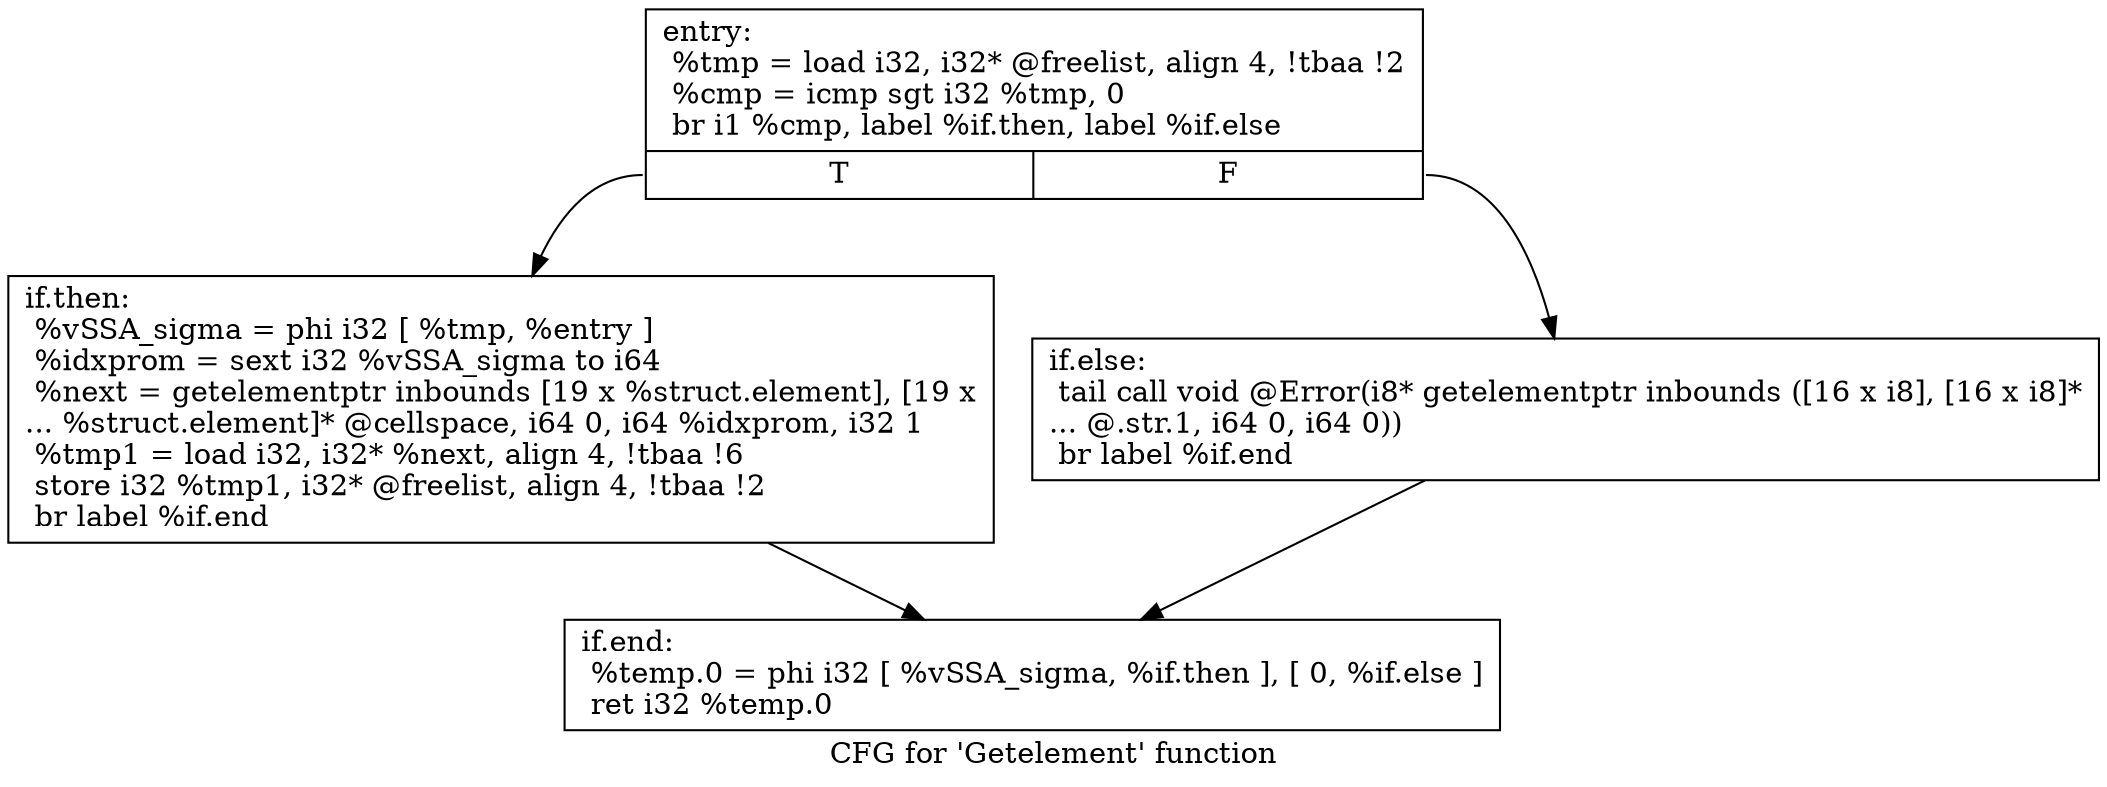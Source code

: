 digraph "CFG for 'Getelement' function" {
	label="CFG for 'Getelement' function";

	Node0x9619da0 [shape=record,label="{entry:\l  %tmp = load i32, i32* @freelist, align 4, !tbaa !2\l  %cmp = icmp sgt i32 %tmp, 0\l  br i1 %cmp, label %if.then, label %if.else\l|{<s0>T|<s1>F}}"];
	Node0x9619da0:s0 -> Node0x9619f90;
	Node0x9619da0:s1 -> Node0x9619fe0;
	Node0x9619f90 [shape=record,label="{if.then:                                          \l  %vSSA_sigma = phi i32 [ %tmp, %entry ]\l  %idxprom = sext i32 %vSSA_sigma to i64\l  %next = getelementptr inbounds [19 x %struct.element], [19 x\l... %struct.element]* @cellspace, i64 0, i64 %idxprom, i32 1\l  %tmp1 = load i32, i32* %next, align 4, !tbaa !6\l  store i32 %tmp1, i32* @freelist, align 4, !tbaa !2\l  br label %if.end\l}"];
	Node0x9619f90 -> Node0x961a030;
	Node0x9619fe0 [shape=record,label="{if.else:                                          \l  tail call void @Error(i8* getelementptr inbounds ([16 x i8], [16 x i8]*\l... @.str.1, i64 0, i64 0))\l  br label %if.end\l}"];
	Node0x9619fe0 -> Node0x961a030;
	Node0x961a030 [shape=record,label="{if.end:                                           \l  %temp.0 = phi i32 [ %vSSA_sigma, %if.then ], [ 0, %if.else ]\l  ret i32 %temp.0\l}"];
}
